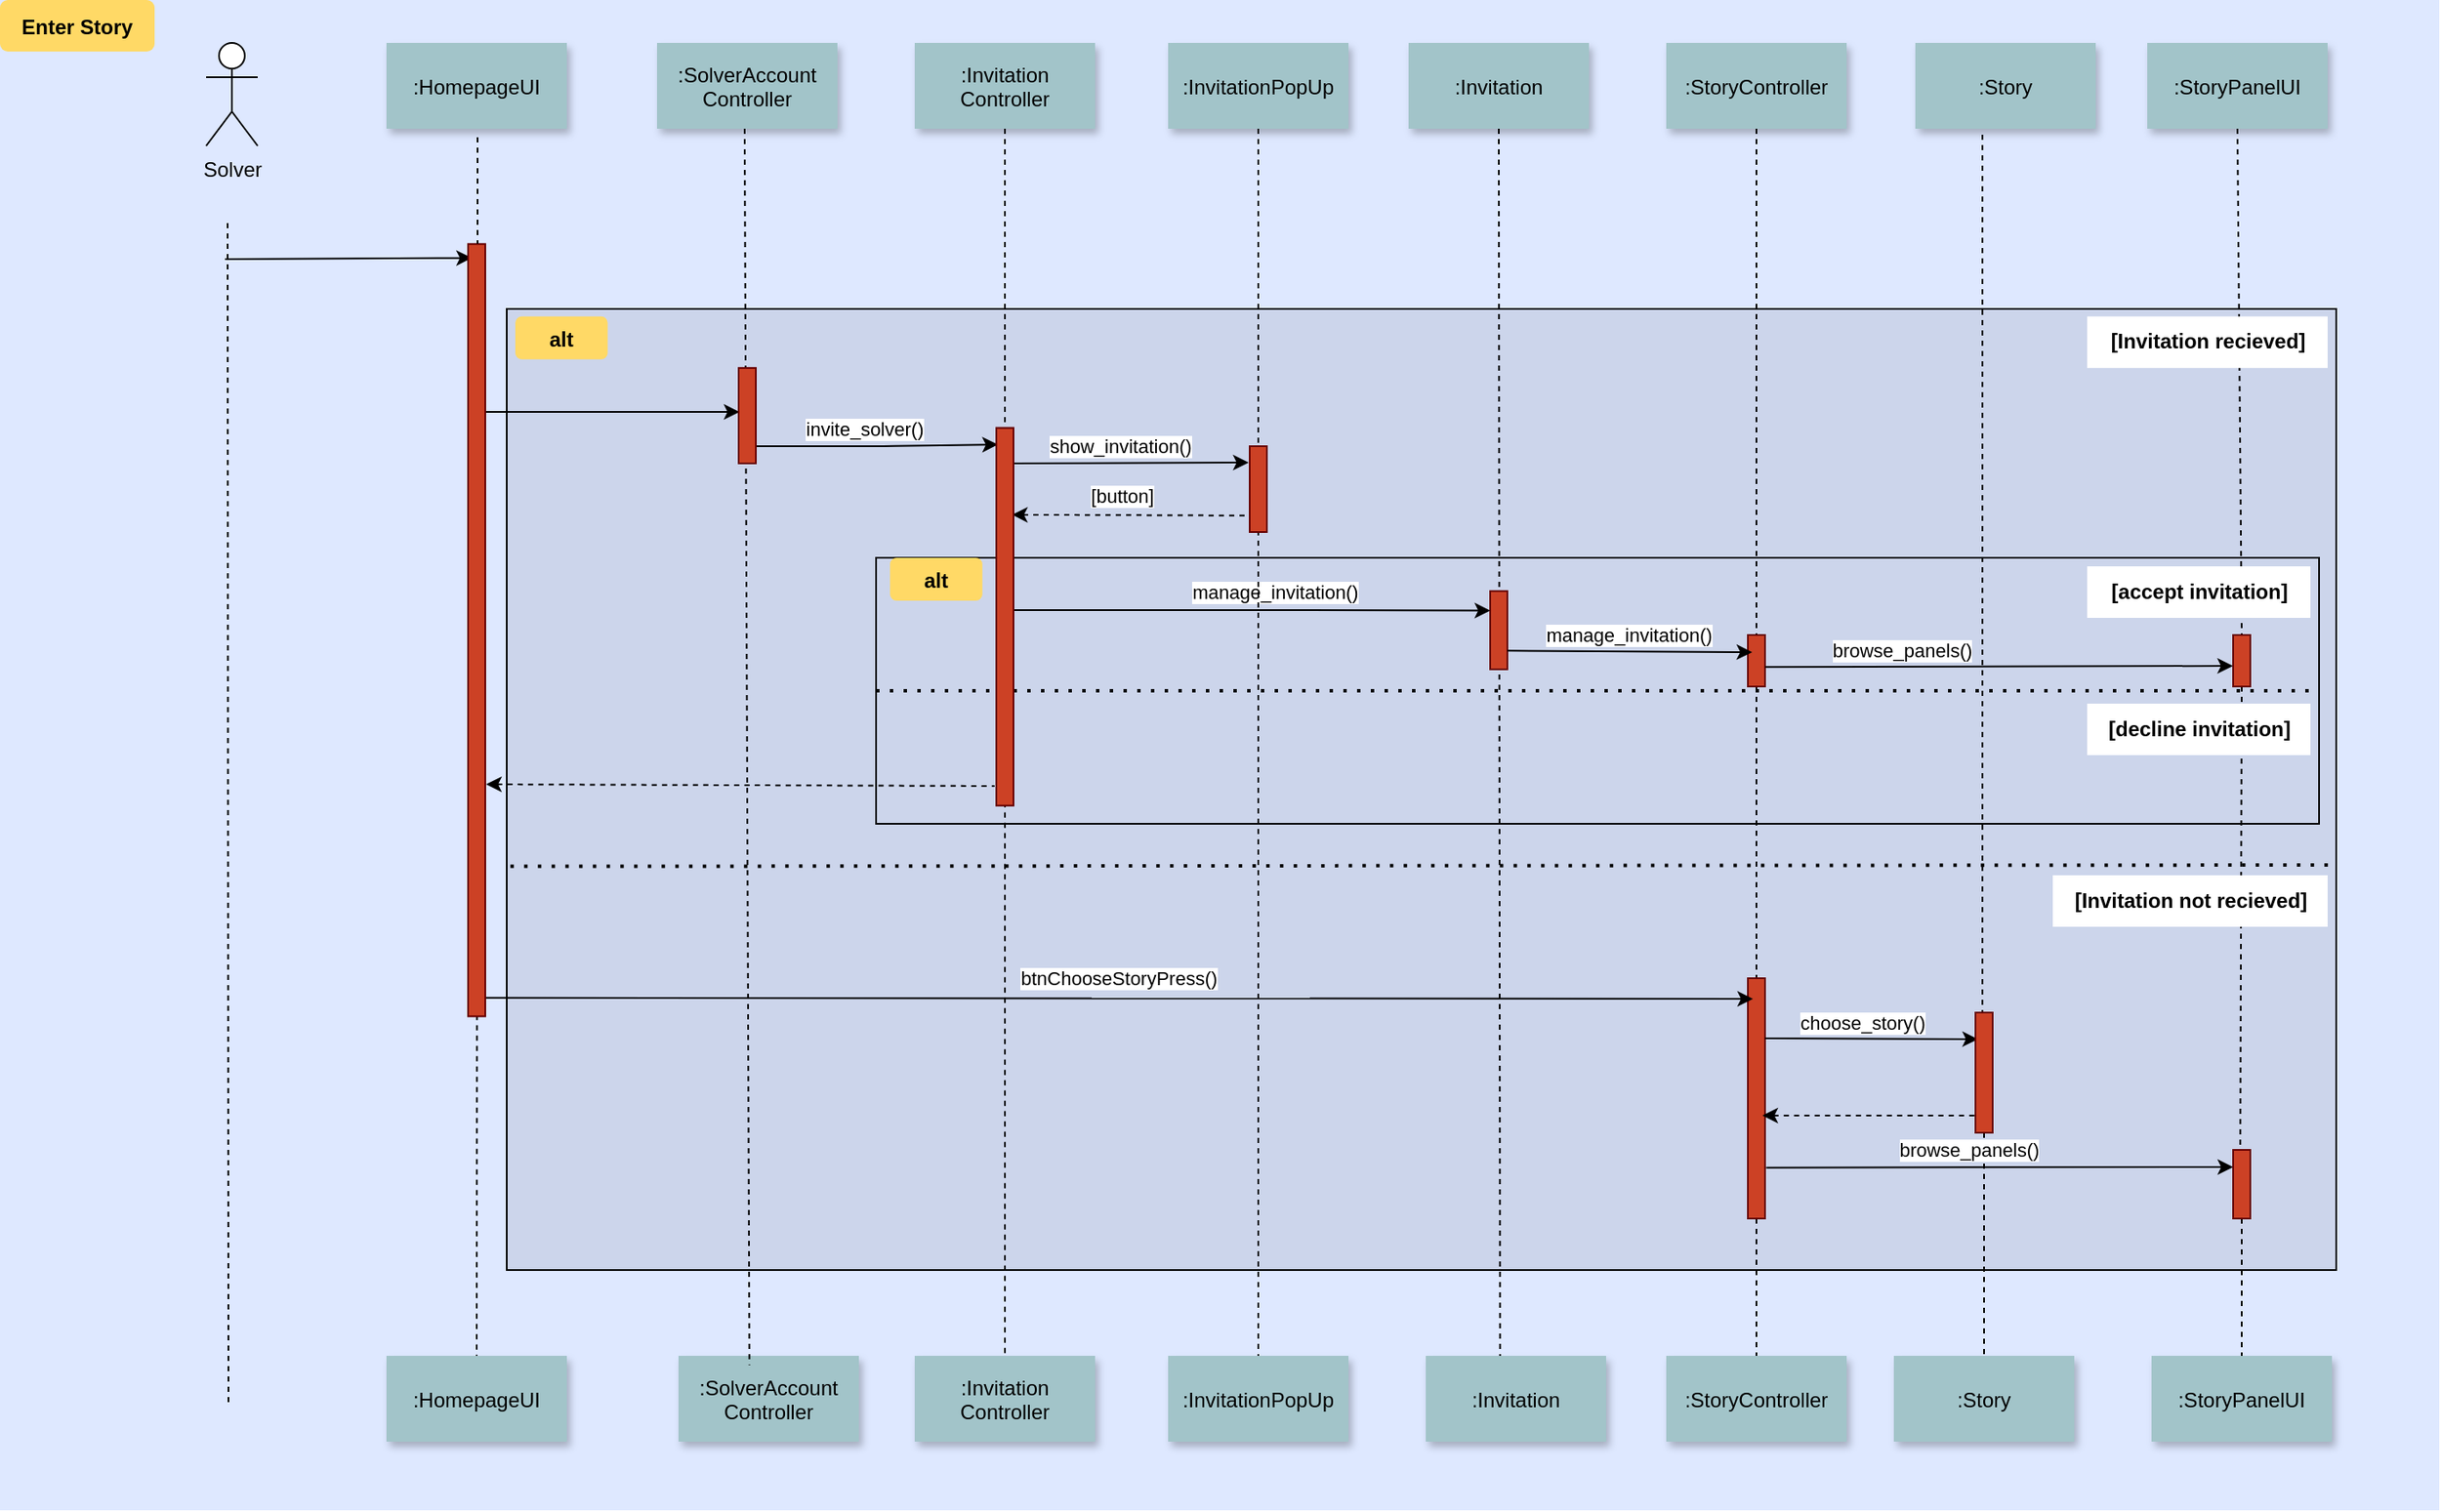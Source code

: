 <mxfile version="27.0.1">
  <diagram name="Σελίδα-1" id="DhCCa_NnnBXUDxHQ-gTH">
    <mxGraphModel dx="1280" dy="1448" grid="0" gridSize="10" guides="1" tooltips="1" connect="1" arrows="1" fold="1" page="0" pageScale="1" pageWidth="827" pageHeight="1169" math="0" shadow="0">
      <root>
        <mxCell id="0" />
        <mxCell id="1" parent="0" />
        <mxCell id="C3qmD2aExCbD6Ns1iJhz-1" value="" style="fillColor=#DEE8FF;strokeColor=none" vertex="1" parent="1">
          <mxGeometry x="70" y="30" width="1420" height="880" as="geometry" />
        </mxCell>
        <mxCell id="C3qmD2aExCbD6Ns1iJhz-2" value="" style="fillColor=#CCD5EB" vertex="1" parent="1">
          <mxGeometry x="365" y="210" width="1065" height="560" as="geometry" />
        </mxCell>
        <mxCell id="C3qmD2aExCbD6Ns1iJhz-3" value=":HomepageUI" style="shadow=1;fillColor=#A2C4C9;strokeColor=none" vertex="1" parent="1">
          <mxGeometry x="295" y="55" width="105" height="50" as="geometry" />
        </mxCell>
        <mxCell id="C3qmD2aExCbD6Ns1iJhz-4" value="" style="edgeStyle=none;verticalLabelPosition=top;verticalAlign=bottom;entryX=0.217;entryY=0.018;entryDx=0;entryDy=0;entryPerimeter=0;" edge="1" parent="1" target="C3qmD2aExCbD6Ns1iJhz-33">
          <mxGeometry x="220" y="92" width="100" height="100" as="geometry">
            <mxPoint x="201" y="181" as="sourcePoint" />
            <mxPoint x="340" y="179.5" as="targetPoint" />
          </mxGeometry>
        </mxCell>
        <mxCell id="C3qmD2aExCbD6Ns1iJhz-5" value=":SolverAccount&#xa;Controller" style="shadow=1;fillColor=#A2C4C9;strokeColor=none" vertex="1" parent="1">
          <mxGeometry x="452.504" y="55.0" width="105" height="50" as="geometry" />
        </mxCell>
        <mxCell id="C3qmD2aExCbD6Ns1iJhz-6" value="" style="edgeStyle=elbowEdgeStyle;elbow=vertical;verticalLabelPosition=top;verticalAlign=bottom;entryX=0.045;entryY=0.47;entryDx=0;entryDy=0;entryPerimeter=0;" edge="1" parent="1" source="C3qmD2aExCbD6Ns1iJhz-33" target="C3qmD2aExCbD6Ns1iJhz-77">
          <mxGeometry x="350" y="290" width="100" height="100" as="geometry">
            <mxPoint x="350" y="390" as="sourcePoint" />
            <mxPoint x="490" y="270" as="targetPoint" />
            <Array as="points">
              <mxPoint x="410" y="270" />
            </Array>
          </mxGeometry>
        </mxCell>
        <mxCell id="C3qmD2aExCbD6Ns1iJhz-7" value=":Invitation&#xa;Controller" style="shadow=1;fillColor=#A2C4C9;strokeColor=none" vertex="1" parent="1">
          <mxGeometry x="602.5" y="55" width="105" height="50" as="geometry" />
        </mxCell>
        <mxCell id="C3qmD2aExCbD6Ns1iJhz-8" value="" style="edgeStyle=none;endArrow=none;dashed=1;entryX=0.5;entryY=0;entryDx=0;entryDy=0;" edge="1" parent="1" target="C3qmD2aExCbD6Ns1iJhz-61">
          <mxGeometry x="614.488" y="175.0" width="100" height="100" as="geometry">
            <mxPoint x="655" y="105" as="sourcePoint" />
            <mxPoint x="674.653" y="260" as="targetPoint" />
          </mxGeometry>
        </mxCell>
        <mxCell id="C3qmD2aExCbD6Ns1iJhz-9" value=":InvitationPopUp" style="shadow=1;fillColor=#A2C4C9;strokeColor=none" vertex="1" parent="1">
          <mxGeometry x="750" y="55" width="105" height="50" as="geometry" />
        </mxCell>
        <mxCell id="C3qmD2aExCbD6Ns1iJhz-10" value=":StoryController" style="shadow=1;fillColor=#A2C4C9;strokeColor=none" vertex="1" parent="1">
          <mxGeometry x="1040" y="55" width="105" height="50" as="geometry" />
        </mxCell>
        <mxCell id="C3qmD2aExCbD6Ns1iJhz-11" value="Enter Story" style="rounded=1;fontStyle=1;fillColor=#FFD966;strokeColor=none" vertex="1" parent="1">
          <mxGeometry x="70" y="30" width="90" height="30" as="geometry" />
        </mxCell>
        <mxCell id="C3qmD2aExCbD6Ns1iJhz-12" value="alt" style="rounded=1;fontStyle=1;fillColor=#FFD966;strokeColor=none" vertex="1" parent="1">
          <mxGeometry x="370" y="214.394" width="53.75" height="25" as="geometry" />
        </mxCell>
        <mxCell id="C3qmD2aExCbD6Ns1iJhz-13" value="Solver" style="shape=umlActor;verticalLabelPosition=bottom;verticalAlign=top;html=1;" vertex="1" parent="1">
          <mxGeometry x="190" y="55" width="30" height="60" as="geometry" />
        </mxCell>
        <mxCell id="C3qmD2aExCbD6Ns1iJhz-14" value="" style="fillColor=#CCD5EB" vertex="1" parent="1">
          <mxGeometry x="580" y="355" width="840" height="155" as="geometry" />
        </mxCell>
        <mxCell id="C3qmD2aExCbD6Ns1iJhz-15" value=":Invitation" style="shadow=1;fillColor=#A2C4C9;strokeColor=none" vertex="1" parent="1">
          <mxGeometry x="890" y="55" width="105" height="50" as="geometry" />
        </mxCell>
        <mxCell id="C3qmD2aExCbD6Ns1iJhz-16" value="" style="edgeStyle=none;verticalLabelPosition=top;verticalAlign=bottom;endArrow=none;startArrow=classic;dashed=1;entryX=0.079;entryY=0.628;entryDx=0;entryDy=0;entryPerimeter=0;exitX=0.917;exitY=0.361;exitDx=0;exitDy=0;exitPerimeter=0;" edge="1" parent="1" source="C3qmD2aExCbD6Ns1iJhz-61">
          <mxGeometry x="220" y="172.259" width="100" height="100" as="geometry">
            <mxPoint x="673.36" y="330" as="sourcePoint" />
            <mxPoint x="796.65" y="330.4" as="targetPoint" />
          </mxGeometry>
        </mxCell>
        <mxCell id="C3qmD2aExCbD6Ns1iJhz-17" value="[button]" style="edgeLabel;html=1;align=center;verticalAlign=middle;resizable=0;points=[];" connectable="0" vertex="1" parent="C3qmD2aExCbD6Ns1iJhz-16">
          <mxGeometry relative="1" as="geometry">
            <mxPoint x="-5" y="-11" as="offset" />
          </mxGeometry>
        </mxCell>
        <mxCell id="C3qmD2aExCbD6Ns1iJhz-18" value="" style="edgeStyle=none;endArrow=none;dashed=1;exitX=0.5;exitY=1;exitDx=0;exitDy=0;entryX=0.412;entryY=0.098;entryDx=0;entryDy=0;entryPerimeter=0;" edge="1" parent="1" source="C3qmD2aExCbD6Ns1iJhz-15" target="C3qmD2aExCbD6Ns1iJhz-72">
          <mxGeometry x="727.335" y="165" width="100" height="100" as="geometry">
            <mxPoint x="942.58" y="110" as="sourcePoint" />
            <mxPoint x="942.08" y="289.394" as="targetPoint" />
          </mxGeometry>
        </mxCell>
        <mxCell id="C3qmD2aExCbD6Ns1iJhz-19" value="" style="fillColor=#CC4125;strokeColor=#660000" vertex="1" parent="1">
          <mxGeometry x="937.5" y="374.4" width="10" height="45.61" as="geometry" />
        </mxCell>
        <mxCell id="C3qmD2aExCbD6Ns1iJhz-20" value="" style="endArrow=none;dashed=1;html=1;dashPattern=1 3;strokeWidth=2;rounded=0;exitX=0;exitY=0.5;exitDx=0;exitDy=0;entryX=1;entryY=0.5;entryDx=0;entryDy=0;" edge="1" parent="1" source="C3qmD2aExCbD6Ns1iJhz-14" target="C3qmD2aExCbD6Ns1iJhz-14">
          <mxGeometry width="50" height="50" relative="1" as="geometry">
            <mxPoint x="538.75" y="612.62" as="sourcePoint" />
            <mxPoint x="588.75" y="562.62" as="targetPoint" />
          </mxGeometry>
        </mxCell>
        <mxCell id="C3qmD2aExCbD6Ns1iJhz-21" style="edgeStyle=orthogonalEdgeStyle;rounded=0;orthogonalLoop=1;jettySize=auto;html=1;exitX=0.5;exitY=1;exitDx=0;exitDy=0;" edge="1" parent="1" source="C3qmD2aExCbD6Ns1iJhz-15" target="C3qmD2aExCbD6Ns1iJhz-15">
          <mxGeometry relative="1" as="geometry" />
        </mxCell>
        <mxCell id="C3qmD2aExCbD6Ns1iJhz-22" value="" style="edgeStyle=elbowEdgeStyle;elbow=horizontal;verticalLabelPosition=top;verticalAlign=bottom;entryX=0;entryY=0.25;entryDx=0;entryDy=0;" edge="1" parent="1" target="C3qmD2aExCbD6Ns1iJhz-19">
          <mxGeometry x="540" y="270" width="100" height="100" as="geometry">
            <mxPoint x="660" y="385.44" as="sourcePoint" />
            <mxPoint x="907.5" y="384.996" as="targetPoint" />
            <Array as="points" />
          </mxGeometry>
        </mxCell>
        <mxCell id="C3qmD2aExCbD6Ns1iJhz-23" value="manage_invitation()" style="edgeLabel;html=1;align=center;verticalAlign=middle;resizable=0;points=[];" connectable="0" vertex="1" parent="C3qmD2aExCbD6Ns1iJhz-22">
          <mxGeometry relative="1" as="geometry">
            <mxPoint x="13" y="-11" as="offset" />
          </mxGeometry>
        </mxCell>
        <mxCell id="C3qmD2aExCbD6Ns1iJhz-24" value="" style="edgeStyle=none;verticalLabelPosition=top;verticalAlign=bottom;endArrow=none;startArrow=classic;dashed=1;" edge="1" parent="1">
          <mxGeometry x="220" y="172.259" width="100" height="100" as="geometry">
            <mxPoint x="353" y="487" as="sourcePoint" />
            <mxPoint x="649" y="488" as="targetPoint" />
            <Array as="points" />
          </mxGeometry>
        </mxCell>
        <mxCell id="C3qmD2aExCbD6Ns1iJhz-25" value="" style="edgeStyle=none;endArrow=none;dashed=1;entryX=0.5;entryY=0;entryDx=0;entryDy=0;" edge="1" parent="1" target="C3qmD2aExCbD6Ns1iJhz-78">
          <mxGeometry x="272.335" y="165" width="100" height="100" as="geometry">
            <mxPoint x="348" y="279.39" as="sourcePoint" />
            <mxPoint x="348" y="630" as="targetPoint" />
          </mxGeometry>
        </mxCell>
        <mxCell id="C3qmD2aExCbD6Ns1iJhz-26" value="" style="endArrow=none;dashed=1;html=1;dashPattern=1 3;strokeWidth=2;rounded=0;exitX=0.002;exitY=0.58;exitDx=0;exitDy=0;exitPerimeter=0;" edge="1" parent="1" source="C3qmD2aExCbD6Ns1iJhz-2">
          <mxGeometry width="50" height="50" relative="1" as="geometry">
            <mxPoint x="519.78" y="569.996" as="sourcePoint" />
            <mxPoint x="1430" y="534" as="targetPoint" />
          </mxGeometry>
        </mxCell>
        <mxCell id="C3qmD2aExCbD6Ns1iJhz-27" value=":StoryController" style="shadow=1;fillColor=#A2C4C9;strokeColor=none" vertex="1" parent="1">
          <mxGeometry x="1040" y="820" width="105" height="50" as="geometry" />
        </mxCell>
        <mxCell id="C3qmD2aExCbD6Ns1iJhz-28" value="" style="edgeStyle=none;endArrow=none;dashed=1;entryX=0.5;entryY=0;entryDx=0;entryDy=0;" edge="1" parent="1" source="C3qmD2aExCbD6Ns1iJhz-30" target="C3qmD2aExCbD6Ns1iJhz-27">
          <mxGeometry x="1174.071" y="210" width="100" height="100" as="geometry">
            <mxPoint x="1222.5" y="115" as="sourcePoint" />
            <mxPoint x="1355" y="540" as="targetPoint" />
          </mxGeometry>
        </mxCell>
        <mxCell id="C3qmD2aExCbD6Ns1iJhz-29" value="" style="edgeStyle=none;endArrow=none;dashed=1;entryX=0.5;entryY=0;entryDx=0;entryDy=0;" edge="1" parent="1" source="C3qmD2aExCbD6Ns1iJhz-50" target="C3qmD2aExCbD6Ns1iJhz-30">
          <mxGeometry x="1174.071" y="210" width="100" height="100" as="geometry">
            <mxPoint x="1053" y="110" as="sourcePoint" />
            <mxPoint x="1053" y="820" as="targetPoint" />
          </mxGeometry>
        </mxCell>
        <mxCell id="C3qmD2aExCbD6Ns1iJhz-30" value="" style="fillColor=#CC4125;strokeColor=#660000" vertex="1" parent="1">
          <mxGeometry x="1087.5" y="600" width="10" height="140" as="geometry" />
        </mxCell>
        <mxCell id="C3qmD2aExCbD6Ns1iJhz-31" value="" style="edgeStyle=elbowEdgeStyle;elbow=vertical;verticalLabelPosition=top;verticalAlign=bottom;entryX=0.296;entryY=0.092;entryDx=0;entryDy=0;entryPerimeter=0;exitX=0.719;exitY=0.976;exitDx=0;exitDy=0;exitPerimeter=0;" edge="1" parent="1" source="C3qmD2aExCbD6Ns1iJhz-33" target="C3qmD2aExCbD6Ns1iJhz-30">
          <mxGeometry x="540" y="270" width="100" height="100" as="geometry">
            <mxPoint x="352.5" y="611.4" as="sourcePoint" />
            <mxPoint x="1047.3" y="610.0" as="targetPoint" />
            <Array as="points" />
          </mxGeometry>
        </mxCell>
        <mxCell id="C3qmD2aExCbD6Ns1iJhz-32" value="btnChooseStoryPress()" style="edgeLabel;html=1;align=center;verticalAlign=middle;resizable=0;points=[];" connectable="0" vertex="1" parent="C3qmD2aExCbD6Ns1iJhz-31">
          <mxGeometry relative="1" as="geometry">
            <mxPoint x="1" y="-12" as="offset" />
          </mxGeometry>
        </mxCell>
        <mxCell id="C3qmD2aExCbD6Ns1iJhz-33" value="" style="fillColor=#CC4125;strokeColor=#660000" vertex="1" parent="1">
          <mxGeometry x="342.5" y="172.2" width="10" height="450" as="geometry" />
        </mxCell>
        <mxCell id="C3qmD2aExCbD6Ns1iJhz-34" value="" style="edgeStyle=elbowEdgeStyle;elbow=vertical;verticalLabelPosition=top;verticalAlign=bottom;exitX=1;exitY=0.25;exitDx=0;exitDy=0;entryX=0.142;entryY=0.222;entryDx=0;entryDy=0;entryPerimeter=0;" edge="1" parent="1" source="C3qmD2aExCbD6Ns1iJhz-30" target="C3qmD2aExCbD6Ns1iJhz-40">
          <mxGeometry x="540" y="270" width="100" height="100" as="geometry">
            <mxPoint x="1057.5" y="640" as="sourcePoint" />
            <mxPoint x="1210" y="640" as="targetPoint" />
            <Array as="points" />
          </mxGeometry>
        </mxCell>
        <mxCell id="C3qmD2aExCbD6Ns1iJhz-35" value="choose_story()" style="edgeLabel;html=1;align=center;verticalAlign=middle;resizable=0;points=[];" connectable="0" vertex="1" parent="C3qmD2aExCbD6Ns1iJhz-34">
          <mxGeometry relative="1" as="geometry">
            <mxPoint x="-5" y="-10" as="offset" />
          </mxGeometry>
        </mxCell>
        <mxCell id="C3qmD2aExCbD6Ns1iJhz-36" value=":Story" style="shadow=1;fillColor=#A2C4C9;strokeColor=none" vertex="1" parent="1">
          <mxGeometry x="1185" y="55" width="105" height="50" as="geometry" />
        </mxCell>
        <mxCell id="C3qmD2aExCbD6Ns1iJhz-37" value="" style="edgeStyle=none;endArrow=none;dashed=1;entryX=0.5;entryY=0;entryDx=0;entryDy=0;" edge="1" parent="1" source="C3qmD2aExCbD6Ns1iJhz-40" target="C3qmD2aExCbD6Ns1iJhz-38">
          <mxGeometry x="1174.071" y="210" width="100" height="100" as="geometry">
            <mxPoint x="1190" y="110" as="sourcePoint" />
            <mxPoint x="1190" y="600" as="targetPoint" />
          </mxGeometry>
        </mxCell>
        <mxCell id="C3qmD2aExCbD6Ns1iJhz-38" value=":Story" style="shadow=1;fillColor=#A2C4C9;strokeColor=none" vertex="1" parent="1">
          <mxGeometry x="1172.5" y="820" width="105" height="50" as="geometry" />
        </mxCell>
        <mxCell id="C3qmD2aExCbD6Ns1iJhz-39" value="" style="edgeStyle=none;endArrow=none;dashed=1;entryX=0.406;entryY=0.047;entryDx=0;entryDy=0;entryPerimeter=0;exitX=0.372;exitY=1.069;exitDx=0;exitDy=0;exitPerimeter=0;" edge="1" parent="1" source="C3qmD2aExCbD6Ns1iJhz-36" target="C3qmD2aExCbD6Ns1iJhz-40">
          <mxGeometry x="1174.071" y="210" width="100" height="100" as="geometry">
            <mxPoint x="1230" y="100" as="sourcePoint" />
            <mxPoint x="1193" y="822" as="targetPoint" />
          </mxGeometry>
        </mxCell>
        <mxCell id="C3qmD2aExCbD6Ns1iJhz-40" value="" style="fillColor=#CC4125;strokeColor=#660000" vertex="1" parent="1">
          <mxGeometry x="1220" y="620" width="10" height="70" as="geometry" />
        </mxCell>
        <mxCell id="C3qmD2aExCbD6Ns1iJhz-41" value=":StoryPanelUI" style="shadow=1;fillColor=#A2C4C9;strokeColor=none" vertex="1" parent="1">
          <mxGeometry x="1320" y="55" width="105" height="50" as="geometry" />
        </mxCell>
        <mxCell id="C3qmD2aExCbD6Ns1iJhz-42" value="" style="edgeStyle=none;endArrow=none;dashed=1;entryX=0.5;entryY=0;entryDx=0;entryDy=0;" edge="1" parent="1" source="C3qmD2aExCbD6Ns1iJhz-48" target="C3qmD2aExCbD6Ns1iJhz-43">
          <mxGeometry x="1174.071" y="210" width="100" height="100" as="geometry">
            <mxPoint x="1330" y="113.5" as="sourcePoint" />
            <mxPoint x="1334" y="626.5" as="targetPoint" />
          </mxGeometry>
        </mxCell>
        <mxCell id="C3qmD2aExCbD6Ns1iJhz-43" value=":StoryPanelUI" style="shadow=1;fillColor=#A2C4C9;strokeColor=none" vertex="1" parent="1">
          <mxGeometry x="1322.5" y="820" width="105" height="50" as="geometry" />
        </mxCell>
        <mxCell id="C3qmD2aExCbD6Ns1iJhz-44" value="" style="edgeStyle=none;verticalLabelPosition=top;verticalAlign=bottom;endArrow=none;startArrow=classic;dashed=1;entryX=0;entryY=0.5;entryDx=0;entryDy=0;" edge="1" parent="1">
          <mxGeometry x="220" y="172.259" width="100" height="100" as="geometry">
            <mxPoint x="1096" y="680" as="sourcePoint" />
            <mxPoint x="1220" y="680" as="targetPoint" />
          </mxGeometry>
        </mxCell>
        <mxCell id="C3qmD2aExCbD6Ns1iJhz-45" value="" style="edgeStyle=elbowEdgeStyle;elbow=vertical;verticalLabelPosition=top;verticalAlign=bottom;entryX=0;entryY=0.25;entryDx=0;entryDy=0;exitX=1.071;exitY=0.788;exitDx=0;exitDy=0;exitPerimeter=0;" edge="1" parent="1" source="C3qmD2aExCbD6Ns1iJhz-30" target="C3qmD2aExCbD6Ns1iJhz-48">
          <mxGeometry x="540" y="270" width="100" height="100" as="geometry">
            <mxPoint x="1100" y="710" as="sourcePoint" />
            <mxPoint x="1187.5" y="710" as="targetPoint" />
            <Array as="points" />
          </mxGeometry>
        </mxCell>
        <mxCell id="C3qmD2aExCbD6Ns1iJhz-46" value="browse_panels()" style="edgeLabel;html=1;align=center;verticalAlign=middle;resizable=0;points=[];" connectable="0" vertex="1" parent="C3qmD2aExCbD6Ns1iJhz-45">
          <mxGeometry relative="1" as="geometry">
            <mxPoint x="-18" y="-10" as="offset" />
          </mxGeometry>
        </mxCell>
        <mxCell id="C3qmD2aExCbD6Ns1iJhz-47" value="" style="edgeStyle=none;endArrow=none;dashed=1;entryX=0.413;entryY=0.073;entryDx=0;entryDy=0;entryPerimeter=0;exitX=0.5;exitY=1;exitDx=0;exitDy=0;" edge="1" parent="1" source="C3qmD2aExCbD6Ns1iJhz-56" target="C3qmD2aExCbD6Ns1iJhz-48">
          <mxGeometry x="1174.071" y="210" width="100" height="100" as="geometry">
            <mxPoint x="1330" y="113.5" as="sourcePoint" />
            <mxPoint x="1333" y="824" as="targetPoint" />
          </mxGeometry>
        </mxCell>
        <mxCell id="C3qmD2aExCbD6Ns1iJhz-48" value="" style="fillColor=#CC4125;strokeColor=#660000" vertex="1" parent="1">
          <mxGeometry x="1370" y="700" width="10" height="40" as="geometry" />
        </mxCell>
        <mxCell id="C3qmD2aExCbD6Ns1iJhz-49" value="" style="edgeStyle=none;endArrow=none;dashed=1;entryX=0.5;entryY=0;entryDx=0;entryDy=0;" edge="1" parent="1" source="C3qmD2aExCbD6Ns1iJhz-10" target="C3qmD2aExCbD6Ns1iJhz-50">
          <mxGeometry x="1174.071" y="210" width="100" height="100" as="geometry">
            <mxPoint x="1053" y="110" as="sourcePoint" />
            <mxPoint x="1053" y="600" as="targetPoint" />
          </mxGeometry>
        </mxCell>
        <mxCell id="C3qmD2aExCbD6Ns1iJhz-50" value="" style="fillColor=#CC4125;strokeColor=#660000" vertex="1" parent="1">
          <mxGeometry x="1087.5" y="400" width="10" height="30" as="geometry" />
        </mxCell>
        <mxCell id="C3qmD2aExCbD6Ns1iJhz-51" value="" style="edgeStyle=elbowEdgeStyle;elbow=vertical;verticalLabelPosition=top;verticalAlign=bottom;entryX=0.25;entryY=0.333;entryDx=0;entryDy=0;entryPerimeter=0;" edge="1" parent="1" target="C3qmD2aExCbD6Ns1iJhz-50">
          <mxGeometry x="540" y="270" width="100" height="100" as="geometry">
            <mxPoint x="947.5" y="409.16" as="sourcePoint" />
            <mxPoint x="1080" y="410" as="targetPoint" />
            <Array as="points">
              <mxPoint x="1005" y="410" />
            </Array>
          </mxGeometry>
        </mxCell>
        <mxCell id="C3qmD2aExCbD6Ns1iJhz-52" value="manage_invitation()" style="edgeLabel;html=1;align=center;verticalAlign=middle;resizable=0;points=[];" connectable="0" vertex="1" parent="C3qmD2aExCbD6Ns1iJhz-51">
          <mxGeometry relative="1" as="geometry">
            <mxPoint y="-10" as="offset" />
          </mxGeometry>
        </mxCell>
        <mxCell id="C3qmD2aExCbD6Ns1iJhz-53" value="" style="edgeStyle=elbowEdgeStyle;elbow=vertical;verticalLabelPosition=top;verticalAlign=bottom;exitX=1.017;exitY=0.619;exitDx=0;exitDy=0;exitPerimeter=0;entryX=-0.011;entryY=0.569;entryDx=0;entryDy=0;entryPerimeter=0;" edge="1" parent="1" source="C3qmD2aExCbD6Ns1iJhz-50" target="C3qmD2aExCbD6Ns1iJhz-56">
          <mxGeometry x="540" y="270" width="100" height="100" as="geometry">
            <mxPoint x="1060" y="420.16" as="sourcePoint" />
            <mxPoint x="1360" y="417" as="targetPoint" />
            <Array as="points" />
          </mxGeometry>
        </mxCell>
        <mxCell id="C3qmD2aExCbD6Ns1iJhz-54" value="browse_panels()" style="edgeLabel;html=1;align=center;verticalAlign=middle;resizable=0;points=[];" connectable="0" vertex="1" parent="C3qmD2aExCbD6Ns1iJhz-53">
          <mxGeometry relative="1" as="geometry">
            <mxPoint x="-57" y="-9" as="offset" />
          </mxGeometry>
        </mxCell>
        <mxCell id="C3qmD2aExCbD6Ns1iJhz-55" value="" style="edgeStyle=none;endArrow=none;dashed=1;exitX=0.5;exitY=1;exitDx=0;exitDy=0;entryX=0.5;entryY=0;entryDx=0;entryDy=0;" edge="1" parent="1" source="C3qmD2aExCbD6Ns1iJhz-41" target="C3qmD2aExCbD6Ns1iJhz-56">
          <mxGeometry x="1174.071" y="210" width="100" height="100" as="geometry">
            <mxPoint x="1330" y="113.5" as="sourcePoint" />
            <mxPoint x="1350" y="410" as="targetPoint" />
          </mxGeometry>
        </mxCell>
        <mxCell id="C3qmD2aExCbD6Ns1iJhz-56" value="" style="fillColor=#CC4125;strokeColor=#660000" vertex="1" parent="1">
          <mxGeometry x="1370" y="400" width="10" height="30" as="geometry" />
        </mxCell>
        <mxCell id="C3qmD2aExCbD6Ns1iJhz-57" value="" style="edgeStyle=elbowEdgeStyle;elbow=vertical;verticalLabelPosition=top;verticalAlign=bottom;exitX=1.062;exitY=0.085;exitDx=0;exitDy=0;exitPerimeter=0;" edge="1" parent="1">
          <mxGeometry x="550" y="261.736" width="100" height="100" as="geometry">
            <mxPoint x="660.0" y="300.002" as="sourcePoint" />
            <mxPoint x="796.88" y="298.94" as="targetPoint" />
            <Array as="points" />
          </mxGeometry>
        </mxCell>
        <mxCell id="C3qmD2aExCbD6Ns1iJhz-58" value="show_invitation()" style="edgeLabel;html=1;align=center;verticalAlign=middle;resizable=0;points=[];" connectable="0" vertex="1" parent="C3qmD2aExCbD6Ns1iJhz-57">
          <mxGeometry relative="1" as="geometry">
            <mxPoint x="-7" y="-10" as="offset" />
          </mxGeometry>
        </mxCell>
        <mxCell id="C3qmD2aExCbD6Ns1iJhz-59" value="" style="edgeStyle=none;endArrow=none;dashed=1;entryX=0.5;entryY=0;entryDx=0;entryDy=0;exitX=0.5;exitY=1;exitDx=0;exitDy=0;" edge="1" parent="1" source="C3qmD2aExCbD6Ns1iJhz-61" target="C3qmD2aExCbD6Ns1iJhz-74">
          <mxGeometry x="1184.488" y="454.39" width="100" height="100" as="geometry">
            <mxPoint x="655" y="430" as="sourcePoint" />
            <mxPoint x="655" y="520" as="targetPoint" />
          </mxGeometry>
        </mxCell>
        <mxCell id="C3qmD2aExCbD6Ns1iJhz-60" value="" style="group" connectable="0" vertex="1" parent="1">
          <mxGeometry x="570" y="279.39" width="90" height="230.61" as="geometry" />
        </mxCell>
        <mxCell id="C3qmD2aExCbD6Ns1iJhz-61" value="" style="fillColor=#CC4125;strokeColor=#660000" vertex="1" parent="C3qmD2aExCbD6Ns1iJhz-60">
          <mxGeometry x="80" width="10" height="140" as="geometry" />
        </mxCell>
        <mxCell id="C3qmD2aExCbD6Ns1iJhz-62" value="" style="edgeStyle=elbowEdgeStyle;elbow=horizontal;verticalLabelPosition=top;verticalAlign=bottom;entryX=0.089;entryY=0.069;entryDx=0;entryDy=0;entryPerimeter=0;" edge="1" parent="C3qmD2aExCbD6Ns1iJhz-60" target="C3qmD2aExCbD6Ns1iJhz-61">
          <mxGeometry x="-20" y="-17.654" width="100" height="100" as="geometry">
            <mxPoint x="-60" y="10.61" as="sourcePoint" />
            <mxPoint x="57.5" y="10.61" as="targetPoint" />
            <Array as="points" />
          </mxGeometry>
        </mxCell>
        <mxCell id="C3qmD2aExCbD6Ns1iJhz-63" value="invite_solver()" style="edgeLabel;html=1;align=center;verticalAlign=middle;resizable=0;points=[];" connectable="0" vertex="1" parent="C3qmD2aExCbD6Ns1iJhz-62">
          <mxGeometry relative="1" as="geometry">
            <mxPoint x="-8" y="-10" as="offset" />
          </mxGeometry>
        </mxCell>
        <mxCell id="C3qmD2aExCbD6Ns1iJhz-64" value="alt" style="rounded=1;fontStyle=1;fillColor=#FFD966;strokeColor=none" vertex="1" parent="C3qmD2aExCbD6Ns1iJhz-60">
          <mxGeometry x="18.13" y="75.614" width="53.75" height="25" as="geometry" />
        </mxCell>
        <mxCell id="C3qmD2aExCbD6Ns1iJhz-65" value="" style="fillColor=#CC4125;strokeColor=#660000" vertex="1" parent="C3qmD2aExCbD6Ns1iJhz-60">
          <mxGeometry x="80" width="10" height="220" as="geometry" />
        </mxCell>
        <mxCell id="C3qmD2aExCbD6Ns1iJhz-66" value="" style="edgeStyle=none;endArrow=none;dashed=1" edge="1" parent="1">
          <mxGeometry x="272.335" y="165" width="100" height="100" as="geometry">
            <mxPoint x="348" y="110" as="sourcePoint" />
            <mxPoint x="348" y="172" as="targetPoint" />
          </mxGeometry>
        </mxCell>
        <mxCell id="C3qmD2aExCbD6Ns1iJhz-67" value="" style="edgeStyle=none;endArrow=none;dashed=1;" edge="1" parent="1">
          <mxGeometry x="272.335" y="165" width="100" height="100" as="geometry">
            <mxPoint x="202.5" y="160" as="sourcePoint" />
            <mxPoint x="203" y="848" as="targetPoint" />
          </mxGeometry>
        </mxCell>
        <mxCell id="C3qmD2aExCbD6Ns1iJhz-68" value="&lt;b&gt;[Invitation recieved]&lt;/b&gt;" style="text;html=1;align=center;verticalAlign=middle;resizable=0;points=[];autosize=1;strokeColor=none;fillColor=#FFFFFF;" vertex="1" parent="1">
          <mxGeometry x="1285" y="214.39" width="140" height="30" as="geometry" />
        </mxCell>
        <mxCell id="C3qmD2aExCbD6Ns1iJhz-69" value="&lt;b&gt;[accept invitation]&lt;/b&gt;" style="text;html=1;align=center;verticalAlign=middle;resizable=0;points=[];autosize=1;strokeColor=none;fillColor=#FFFFFF;" vertex="1" parent="1">
          <mxGeometry x="1285" y="360" width="130" height="30" as="geometry" />
        </mxCell>
        <mxCell id="C3qmD2aExCbD6Ns1iJhz-70" value="&lt;b&gt;[decline invitation]&lt;/b&gt;" style="text;html=1;align=center;verticalAlign=middle;resizable=0;points=[];autosize=1;strokeColor=none;fillColor=#FFFFFF;" vertex="1" parent="1">
          <mxGeometry x="1285" y="440" width="130" height="30" as="geometry" />
        </mxCell>
        <mxCell id="C3qmD2aExCbD6Ns1iJhz-71" value="&lt;b&gt;[Invitation not recieved]&lt;/b&gt;" style="text;html=1;align=center;verticalAlign=middle;resizable=0;points=[];autosize=1;strokeColor=none;fillColor=#FFFFFF;" vertex="1" parent="1">
          <mxGeometry x="1265" y="540" width="160" height="30" as="geometry" />
        </mxCell>
        <mxCell id="C3qmD2aExCbD6Ns1iJhz-72" value=":Invitation" style="shadow=1;fillColor=#A2C4C9;strokeColor=none" vertex="1" parent="1">
          <mxGeometry x="900" y="820" width="105" height="50" as="geometry" />
        </mxCell>
        <mxCell id="C3qmD2aExCbD6Ns1iJhz-73" value=":InvitationPopUp" style="shadow=1;fillColor=#A2C4C9;strokeColor=none" vertex="1" parent="1">
          <mxGeometry x="750" y="820" width="105" height="50" as="geometry" />
        </mxCell>
        <mxCell id="C3qmD2aExCbD6Ns1iJhz-74" value=":Invitation&#xa;Controller" style="shadow=1;fillColor=#A2C4C9;strokeColor=none" vertex="1" parent="1">
          <mxGeometry x="602.5" y="820" width="105" height="50" as="geometry" />
        </mxCell>
        <mxCell id="C3qmD2aExCbD6Ns1iJhz-75" value=":SolverAccount&#xa;Controller" style="shadow=1;fillColor=#A2C4C9;strokeColor=none" vertex="1" parent="1">
          <mxGeometry x="465.004" y="820" width="105" height="50" as="geometry" />
        </mxCell>
        <mxCell id="C3qmD2aExCbD6Ns1iJhz-76" value="" style="edgeStyle=none;endArrow=none;dashed=1;entryX=0.393;entryY=0.108;entryDx=0;entryDy=0;exitX=0.468;exitY=1.015;exitDx=0;exitDy=0;exitPerimeter=0;entryPerimeter=0;" edge="1" parent="1" target="C3qmD2aExCbD6Ns1iJhz-75">
          <mxGeometry x="614.488" y="175.0" width="100" height="100" as="geometry">
            <mxPoint x="503.5" y="105" as="sourcePoint" />
            <mxPoint x="506.5" y="278" as="targetPoint" />
          </mxGeometry>
        </mxCell>
        <mxCell id="C3qmD2aExCbD6Ns1iJhz-77" value="" style="fillColor=#CC4125;strokeColor=#660000" vertex="1" parent="1">
          <mxGeometry x="500" y="244.39" width="10" height="55.61" as="geometry" />
        </mxCell>
        <mxCell id="C3qmD2aExCbD6Ns1iJhz-78" value=":HomepageUI" style="shadow=1;fillColor=#A2C4C9;strokeColor=none" vertex="1" parent="1">
          <mxGeometry x="295" y="820" width="105" height="50" as="geometry" />
        </mxCell>
        <mxCell id="C3qmD2aExCbD6Ns1iJhz-79" value="" style="edgeStyle=none;endArrow=none;dashed=1;entryX=0.5;entryY=0;entryDx=0;entryDy=0;" edge="1" parent="1" source="C3qmD2aExCbD6Ns1iJhz-9" target="C3qmD2aExCbD6Ns1iJhz-73">
          <mxGeometry x="727.335" y="165" width="100" height="100" as="geometry">
            <mxPoint x="802.259" y="110" as="sourcePoint" />
            <mxPoint x="802.5" y="289.394" as="targetPoint" />
          </mxGeometry>
        </mxCell>
        <mxCell id="C3qmD2aExCbD6Ns1iJhz-80" value="" style="fillColor=#CC4125;strokeColor=#660000" vertex="1" parent="1">
          <mxGeometry x="797.5" y="290" width="10" height="50" as="geometry" />
        </mxCell>
      </root>
    </mxGraphModel>
  </diagram>
</mxfile>
